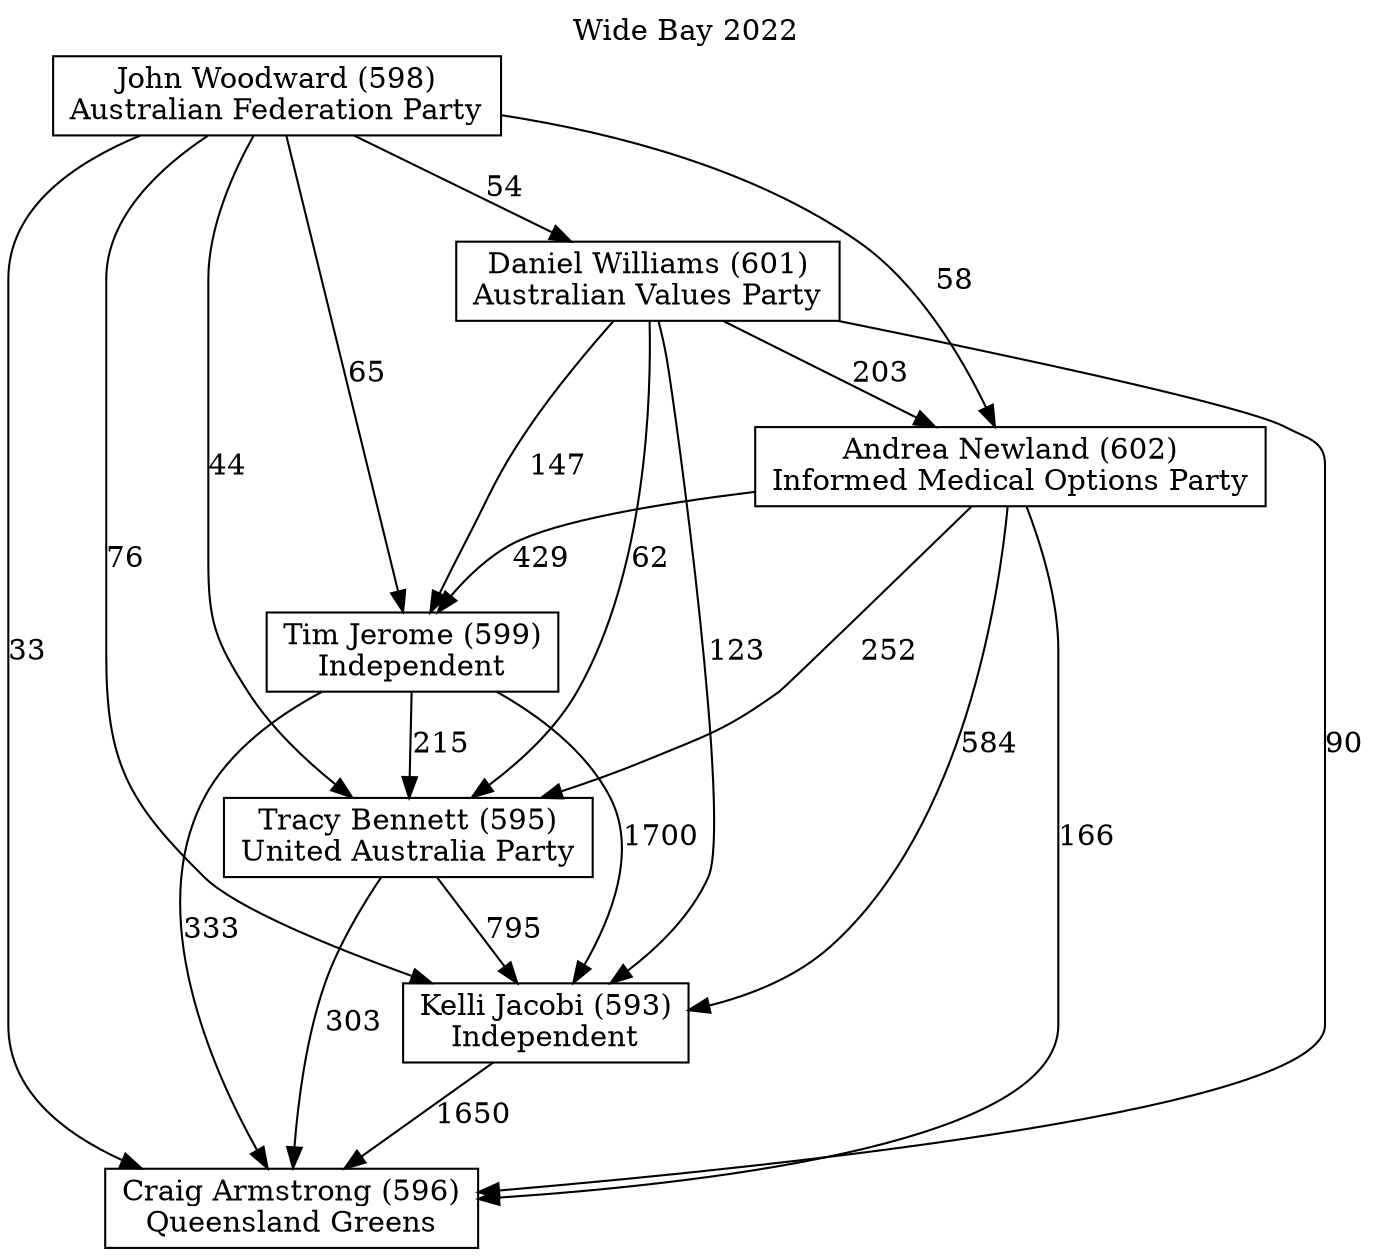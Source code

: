 // House preference flow
digraph "Craig Armstrong (596)_Wide Bay_2022" {
	graph [label="Wide Bay 2022" labelloc=t]
	node [shape=box]
	"Craig Armstrong (596)" [label="Craig Armstrong (596)
Queensland Greens"]
	"Kelli Jacobi (593)" [label="Kelli Jacobi (593)
Independent"]
	"Tracy Bennett (595)" [label="Tracy Bennett (595)
United Australia Party"]
	"Tim Jerome (599)" [label="Tim Jerome (599)
Independent"]
	"Andrea Newland (602)" [label="Andrea Newland (602)
Informed Medical Options Party"]
	"Daniel Williams (601)" [label="Daniel Williams (601)
Australian Values Party"]
	"John Woodward (598)" [label="John Woodward (598)
Australian Federation Party"]
	"Craig Armstrong (596)" [label="Craig Armstrong (596)
Queensland Greens"]
	"Tracy Bennett (595)" [label="Tracy Bennett (595)
United Australia Party"]
	"Tim Jerome (599)" [label="Tim Jerome (599)
Independent"]
	"Andrea Newland (602)" [label="Andrea Newland (602)
Informed Medical Options Party"]
	"Daniel Williams (601)" [label="Daniel Williams (601)
Australian Values Party"]
	"John Woodward (598)" [label="John Woodward (598)
Australian Federation Party"]
	"Craig Armstrong (596)" [label="Craig Armstrong (596)
Queensland Greens"]
	"Tim Jerome (599)" [label="Tim Jerome (599)
Independent"]
	"Andrea Newland (602)" [label="Andrea Newland (602)
Informed Medical Options Party"]
	"Daniel Williams (601)" [label="Daniel Williams (601)
Australian Values Party"]
	"John Woodward (598)" [label="John Woodward (598)
Australian Federation Party"]
	"Craig Armstrong (596)" [label="Craig Armstrong (596)
Queensland Greens"]
	"Andrea Newland (602)" [label="Andrea Newland (602)
Informed Medical Options Party"]
	"Daniel Williams (601)" [label="Daniel Williams (601)
Australian Values Party"]
	"John Woodward (598)" [label="John Woodward (598)
Australian Federation Party"]
	"Craig Armstrong (596)" [label="Craig Armstrong (596)
Queensland Greens"]
	"Daniel Williams (601)" [label="Daniel Williams (601)
Australian Values Party"]
	"John Woodward (598)" [label="John Woodward (598)
Australian Federation Party"]
	"Craig Armstrong (596)" [label="Craig Armstrong (596)
Queensland Greens"]
	"John Woodward (598)" [label="John Woodward (598)
Australian Federation Party"]
	"John Woodward (598)" [label="John Woodward (598)
Australian Federation Party"]
	"Daniel Williams (601)" [label="Daniel Williams (601)
Australian Values Party"]
	"John Woodward (598)" [label="John Woodward (598)
Australian Federation Party"]
	"John Woodward (598)" [label="John Woodward (598)
Australian Federation Party"]
	"Andrea Newland (602)" [label="Andrea Newland (602)
Informed Medical Options Party"]
	"Daniel Williams (601)" [label="Daniel Williams (601)
Australian Values Party"]
	"John Woodward (598)" [label="John Woodward (598)
Australian Federation Party"]
	"Andrea Newland (602)" [label="Andrea Newland (602)
Informed Medical Options Party"]
	"John Woodward (598)" [label="John Woodward (598)
Australian Federation Party"]
	"John Woodward (598)" [label="John Woodward (598)
Australian Federation Party"]
	"Daniel Williams (601)" [label="Daniel Williams (601)
Australian Values Party"]
	"John Woodward (598)" [label="John Woodward (598)
Australian Federation Party"]
	"John Woodward (598)" [label="John Woodward (598)
Australian Federation Party"]
	"Tim Jerome (599)" [label="Tim Jerome (599)
Independent"]
	"Andrea Newland (602)" [label="Andrea Newland (602)
Informed Medical Options Party"]
	"Daniel Williams (601)" [label="Daniel Williams (601)
Australian Values Party"]
	"John Woodward (598)" [label="John Woodward (598)
Australian Federation Party"]
	"Tim Jerome (599)" [label="Tim Jerome (599)
Independent"]
	"Daniel Williams (601)" [label="Daniel Williams (601)
Australian Values Party"]
	"John Woodward (598)" [label="John Woodward (598)
Australian Federation Party"]
	"Tim Jerome (599)" [label="Tim Jerome (599)
Independent"]
	"John Woodward (598)" [label="John Woodward (598)
Australian Federation Party"]
	"John Woodward (598)" [label="John Woodward (598)
Australian Federation Party"]
	"Daniel Williams (601)" [label="Daniel Williams (601)
Australian Values Party"]
	"John Woodward (598)" [label="John Woodward (598)
Australian Federation Party"]
	"John Woodward (598)" [label="John Woodward (598)
Australian Federation Party"]
	"Andrea Newland (602)" [label="Andrea Newland (602)
Informed Medical Options Party"]
	"Daniel Williams (601)" [label="Daniel Williams (601)
Australian Values Party"]
	"John Woodward (598)" [label="John Woodward (598)
Australian Federation Party"]
	"Andrea Newland (602)" [label="Andrea Newland (602)
Informed Medical Options Party"]
	"John Woodward (598)" [label="John Woodward (598)
Australian Federation Party"]
	"John Woodward (598)" [label="John Woodward (598)
Australian Federation Party"]
	"Daniel Williams (601)" [label="Daniel Williams (601)
Australian Values Party"]
	"John Woodward (598)" [label="John Woodward (598)
Australian Federation Party"]
	"John Woodward (598)" [label="John Woodward (598)
Australian Federation Party"]
	"Tracy Bennett (595)" [label="Tracy Bennett (595)
United Australia Party"]
	"Tim Jerome (599)" [label="Tim Jerome (599)
Independent"]
	"Andrea Newland (602)" [label="Andrea Newland (602)
Informed Medical Options Party"]
	"Daniel Williams (601)" [label="Daniel Williams (601)
Australian Values Party"]
	"John Woodward (598)" [label="John Woodward (598)
Australian Federation Party"]
	"Tracy Bennett (595)" [label="Tracy Bennett (595)
United Australia Party"]
	"Andrea Newland (602)" [label="Andrea Newland (602)
Informed Medical Options Party"]
	"Daniel Williams (601)" [label="Daniel Williams (601)
Australian Values Party"]
	"John Woodward (598)" [label="John Woodward (598)
Australian Federation Party"]
	"Tracy Bennett (595)" [label="Tracy Bennett (595)
United Australia Party"]
	"Daniel Williams (601)" [label="Daniel Williams (601)
Australian Values Party"]
	"John Woodward (598)" [label="John Woodward (598)
Australian Federation Party"]
	"Tracy Bennett (595)" [label="Tracy Bennett (595)
United Australia Party"]
	"John Woodward (598)" [label="John Woodward (598)
Australian Federation Party"]
	"John Woodward (598)" [label="John Woodward (598)
Australian Federation Party"]
	"Daniel Williams (601)" [label="Daniel Williams (601)
Australian Values Party"]
	"John Woodward (598)" [label="John Woodward (598)
Australian Federation Party"]
	"John Woodward (598)" [label="John Woodward (598)
Australian Federation Party"]
	"Andrea Newland (602)" [label="Andrea Newland (602)
Informed Medical Options Party"]
	"Daniel Williams (601)" [label="Daniel Williams (601)
Australian Values Party"]
	"John Woodward (598)" [label="John Woodward (598)
Australian Federation Party"]
	"Andrea Newland (602)" [label="Andrea Newland (602)
Informed Medical Options Party"]
	"John Woodward (598)" [label="John Woodward (598)
Australian Federation Party"]
	"John Woodward (598)" [label="John Woodward (598)
Australian Federation Party"]
	"Daniel Williams (601)" [label="Daniel Williams (601)
Australian Values Party"]
	"John Woodward (598)" [label="John Woodward (598)
Australian Federation Party"]
	"John Woodward (598)" [label="John Woodward (598)
Australian Federation Party"]
	"Tim Jerome (599)" [label="Tim Jerome (599)
Independent"]
	"Andrea Newland (602)" [label="Andrea Newland (602)
Informed Medical Options Party"]
	"Daniel Williams (601)" [label="Daniel Williams (601)
Australian Values Party"]
	"John Woodward (598)" [label="John Woodward (598)
Australian Federation Party"]
	"Tim Jerome (599)" [label="Tim Jerome (599)
Independent"]
	"Daniel Williams (601)" [label="Daniel Williams (601)
Australian Values Party"]
	"John Woodward (598)" [label="John Woodward (598)
Australian Federation Party"]
	"Tim Jerome (599)" [label="Tim Jerome (599)
Independent"]
	"John Woodward (598)" [label="John Woodward (598)
Australian Federation Party"]
	"John Woodward (598)" [label="John Woodward (598)
Australian Federation Party"]
	"Daniel Williams (601)" [label="Daniel Williams (601)
Australian Values Party"]
	"John Woodward (598)" [label="John Woodward (598)
Australian Federation Party"]
	"John Woodward (598)" [label="John Woodward (598)
Australian Federation Party"]
	"Andrea Newland (602)" [label="Andrea Newland (602)
Informed Medical Options Party"]
	"Daniel Williams (601)" [label="Daniel Williams (601)
Australian Values Party"]
	"John Woodward (598)" [label="John Woodward (598)
Australian Federation Party"]
	"Andrea Newland (602)" [label="Andrea Newland (602)
Informed Medical Options Party"]
	"John Woodward (598)" [label="John Woodward (598)
Australian Federation Party"]
	"John Woodward (598)" [label="John Woodward (598)
Australian Federation Party"]
	"Daniel Williams (601)" [label="Daniel Williams (601)
Australian Values Party"]
	"John Woodward (598)" [label="John Woodward (598)
Australian Federation Party"]
	"John Woodward (598)" [label="John Woodward (598)
Australian Federation Party"]
	"Kelli Jacobi (593)" [label="Kelli Jacobi (593)
Independent"]
	"Tracy Bennett (595)" [label="Tracy Bennett (595)
United Australia Party"]
	"Tim Jerome (599)" [label="Tim Jerome (599)
Independent"]
	"Andrea Newland (602)" [label="Andrea Newland (602)
Informed Medical Options Party"]
	"Daniel Williams (601)" [label="Daniel Williams (601)
Australian Values Party"]
	"John Woodward (598)" [label="John Woodward (598)
Australian Federation Party"]
	"Kelli Jacobi (593)" [label="Kelli Jacobi (593)
Independent"]
	"Tim Jerome (599)" [label="Tim Jerome (599)
Independent"]
	"Andrea Newland (602)" [label="Andrea Newland (602)
Informed Medical Options Party"]
	"Daniel Williams (601)" [label="Daniel Williams (601)
Australian Values Party"]
	"John Woodward (598)" [label="John Woodward (598)
Australian Federation Party"]
	"Kelli Jacobi (593)" [label="Kelli Jacobi (593)
Independent"]
	"Andrea Newland (602)" [label="Andrea Newland (602)
Informed Medical Options Party"]
	"Daniel Williams (601)" [label="Daniel Williams (601)
Australian Values Party"]
	"John Woodward (598)" [label="John Woodward (598)
Australian Federation Party"]
	"Kelli Jacobi (593)" [label="Kelli Jacobi (593)
Independent"]
	"Daniel Williams (601)" [label="Daniel Williams (601)
Australian Values Party"]
	"John Woodward (598)" [label="John Woodward (598)
Australian Federation Party"]
	"Kelli Jacobi (593)" [label="Kelli Jacobi (593)
Independent"]
	"John Woodward (598)" [label="John Woodward (598)
Australian Federation Party"]
	"John Woodward (598)" [label="John Woodward (598)
Australian Federation Party"]
	"Daniel Williams (601)" [label="Daniel Williams (601)
Australian Values Party"]
	"John Woodward (598)" [label="John Woodward (598)
Australian Federation Party"]
	"John Woodward (598)" [label="John Woodward (598)
Australian Federation Party"]
	"Andrea Newland (602)" [label="Andrea Newland (602)
Informed Medical Options Party"]
	"Daniel Williams (601)" [label="Daniel Williams (601)
Australian Values Party"]
	"John Woodward (598)" [label="John Woodward (598)
Australian Federation Party"]
	"Andrea Newland (602)" [label="Andrea Newland (602)
Informed Medical Options Party"]
	"John Woodward (598)" [label="John Woodward (598)
Australian Federation Party"]
	"John Woodward (598)" [label="John Woodward (598)
Australian Federation Party"]
	"Daniel Williams (601)" [label="Daniel Williams (601)
Australian Values Party"]
	"John Woodward (598)" [label="John Woodward (598)
Australian Federation Party"]
	"John Woodward (598)" [label="John Woodward (598)
Australian Federation Party"]
	"Tim Jerome (599)" [label="Tim Jerome (599)
Independent"]
	"Andrea Newland (602)" [label="Andrea Newland (602)
Informed Medical Options Party"]
	"Daniel Williams (601)" [label="Daniel Williams (601)
Australian Values Party"]
	"John Woodward (598)" [label="John Woodward (598)
Australian Federation Party"]
	"Tim Jerome (599)" [label="Tim Jerome (599)
Independent"]
	"Daniel Williams (601)" [label="Daniel Williams (601)
Australian Values Party"]
	"John Woodward (598)" [label="John Woodward (598)
Australian Federation Party"]
	"Tim Jerome (599)" [label="Tim Jerome (599)
Independent"]
	"John Woodward (598)" [label="John Woodward (598)
Australian Federation Party"]
	"John Woodward (598)" [label="John Woodward (598)
Australian Federation Party"]
	"Daniel Williams (601)" [label="Daniel Williams (601)
Australian Values Party"]
	"John Woodward (598)" [label="John Woodward (598)
Australian Federation Party"]
	"John Woodward (598)" [label="John Woodward (598)
Australian Federation Party"]
	"Andrea Newland (602)" [label="Andrea Newland (602)
Informed Medical Options Party"]
	"Daniel Williams (601)" [label="Daniel Williams (601)
Australian Values Party"]
	"John Woodward (598)" [label="John Woodward (598)
Australian Federation Party"]
	"Andrea Newland (602)" [label="Andrea Newland (602)
Informed Medical Options Party"]
	"John Woodward (598)" [label="John Woodward (598)
Australian Federation Party"]
	"John Woodward (598)" [label="John Woodward (598)
Australian Federation Party"]
	"Daniel Williams (601)" [label="Daniel Williams (601)
Australian Values Party"]
	"John Woodward (598)" [label="John Woodward (598)
Australian Federation Party"]
	"John Woodward (598)" [label="John Woodward (598)
Australian Federation Party"]
	"Tracy Bennett (595)" [label="Tracy Bennett (595)
United Australia Party"]
	"Tim Jerome (599)" [label="Tim Jerome (599)
Independent"]
	"Andrea Newland (602)" [label="Andrea Newland (602)
Informed Medical Options Party"]
	"Daniel Williams (601)" [label="Daniel Williams (601)
Australian Values Party"]
	"John Woodward (598)" [label="John Woodward (598)
Australian Federation Party"]
	"Tracy Bennett (595)" [label="Tracy Bennett (595)
United Australia Party"]
	"Andrea Newland (602)" [label="Andrea Newland (602)
Informed Medical Options Party"]
	"Daniel Williams (601)" [label="Daniel Williams (601)
Australian Values Party"]
	"John Woodward (598)" [label="John Woodward (598)
Australian Federation Party"]
	"Tracy Bennett (595)" [label="Tracy Bennett (595)
United Australia Party"]
	"Daniel Williams (601)" [label="Daniel Williams (601)
Australian Values Party"]
	"John Woodward (598)" [label="John Woodward (598)
Australian Federation Party"]
	"Tracy Bennett (595)" [label="Tracy Bennett (595)
United Australia Party"]
	"John Woodward (598)" [label="John Woodward (598)
Australian Federation Party"]
	"John Woodward (598)" [label="John Woodward (598)
Australian Federation Party"]
	"Daniel Williams (601)" [label="Daniel Williams (601)
Australian Values Party"]
	"John Woodward (598)" [label="John Woodward (598)
Australian Federation Party"]
	"John Woodward (598)" [label="John Woodward (598)
Australian Federation Party"]
	"Andrea Newland (602)" [label="Andrea Newland (602)
Informed Medical Options Party"]
	"Daniel Williams (601)" [label="Daniel Williams (601)
Australian Values Party"]
	"John Woodward (598)" [label="John Woodward (598)
Australian Federation Party"]
	"Andrea Newland (602)" [label="Andrea Newland (602)
Informed Medical Options Party"]
	"John Woodward (598)" [label="John Woodward (598)
Australian Federation Party"]
	"John Woodward (598)" [label="John Woodward (598)
Australian Federation Party"]
	"Daniel Williams (601)" [label="Daniel Williams (601)
Australian Values Party"]
	"John Woodward (598)" [label="John Woodward (598)
Australian Federation Party"]
	"John Woodward (598)" [label="John Woodward (598)
Australian Federation Party"]
	"Tim Jerome (599)" [label="Tim Jerome (599)
Independent"]
	"Andrea Newland (602)" [label="Andrea Newland (602)
Informed Medical Options Party"]
	"Daniel Williams (601)" [label="Daniel Williams (601)
Australian Values Party"]
	"John Woodward (598)" [label="John Woodward (598)
Australian Federation Party"]
	"Tim Jerome (599)" [label="Tim Jerome (599)
Independent"]
	"Daniel Williams (601)" [label="Daniel Williams (601)
Australian Values Party"]
	"John Woodward (598)" [label="John Woodward (598)
Australian Federation Party"]
	"Tim Jerome (599)" [label="Tim Jerome (599)
Independent"]
	"John Woodward (598)" [label="John Woodward (598)
Australian Federation Party"]
	"John Woodward (598)" [label="John Woodward (598)
Australian Federation Party"]
	"Daniel Williams (601)" [label="Daniel Williams (601)
Australian Values Party"]
	"John Woodward (598)" [label="John Woodward (598)
Australian Federation Party"]
	"John Woodward (598)" [label="John Woodward (598)
Australian Federation Party"]
	"Andrea Newland (602)" [label="Andrea Newland (602)
Informed Medical Options Party"]
	"Daniel Williams (601)" [label="Daniel Williams (601)
Australian Values Party"]
	"John Woodward (598)" [label="John Woodward (598)
Australian Federation Party"]
	"Andrea Newland (602)" [label="Andrea Newland (602)
Informed Medical Options Party"]
	"John Woodward (598)" [label="John Woodward (598)
Australian Federation Party"]
	"John Woodward (598)" [label="John Woodward (598)
Australian Federation Party"]
	"Daniel Williams (601)" [label="Daniel Williams (601)
Australian Values Party"]
	"John Woodward (598)" [label="John Woodward (598)
Australian Federation Party"]
	"John Woodward (598)" [label="John Woodward (598)
Australian Federation Party"]
	"Kelli Jacobi (593)" -> "Craig Armstrong (596)" [label=1650]
	"Tracy Bennett (595)" -> "Kelli Jacobi (593)" [label=795]
	"Tim Jerome (599)" -> "Tracy Bennett (595)" [label=215]
	"Andrea Newland (602)" -> "Tim Jerome (599)" [label=429]
	"Daniel Williams (601)" -> "Andrea Newland (602)" [label=203]
	"John Woodward (598)" -> "Daniel Williams (601)" [label=54]
	"Tracy Bennett (595)" -> "Craig Armstrong (596)" [label=303]
	"Tim Jerome (599)" -> "Craig Armstrong (596)" [label=333]
	"Andrea Newland (602)" -> "Craig Armstrong (596)" [label=166]
	"Daniel Williams (601)" -> "Craig Armstrong (596)" [label=90]
	"John Woodward (598)" -> "Craig Armstrong (596)" [label=33]
	"John Woodward (598)" -> "Andrea Newland (602)" [label=58]
	"Daniel Williams (601)" -> "Tim Jerome (599)" [label=147]
	"John Woodward (598)" -> "Tim Jerome (599)" [label=65]
	"Andrea Newland (602)" -> "Tracy Bennett (595)" [label=252]
	"Daniel Williams (601)" -> "Tracy Bennett (595)" [label=62]
	"John Woodward (598)" -> "Tracy Bennett (595)" [label=44]
	"Tim Jerome (599)" -> "Kelli Jacobi (593)" [label=1700]
	"Andrea Newland (602)" -> "Kelli Jacobi (593)" [label=584]
	"Daniel Williams (601)" -> "Kelli Jacobi (593)" [label=123]
	"John Woodward (598)" -> "Kelli Jacobi (593)" [label=76]
}
